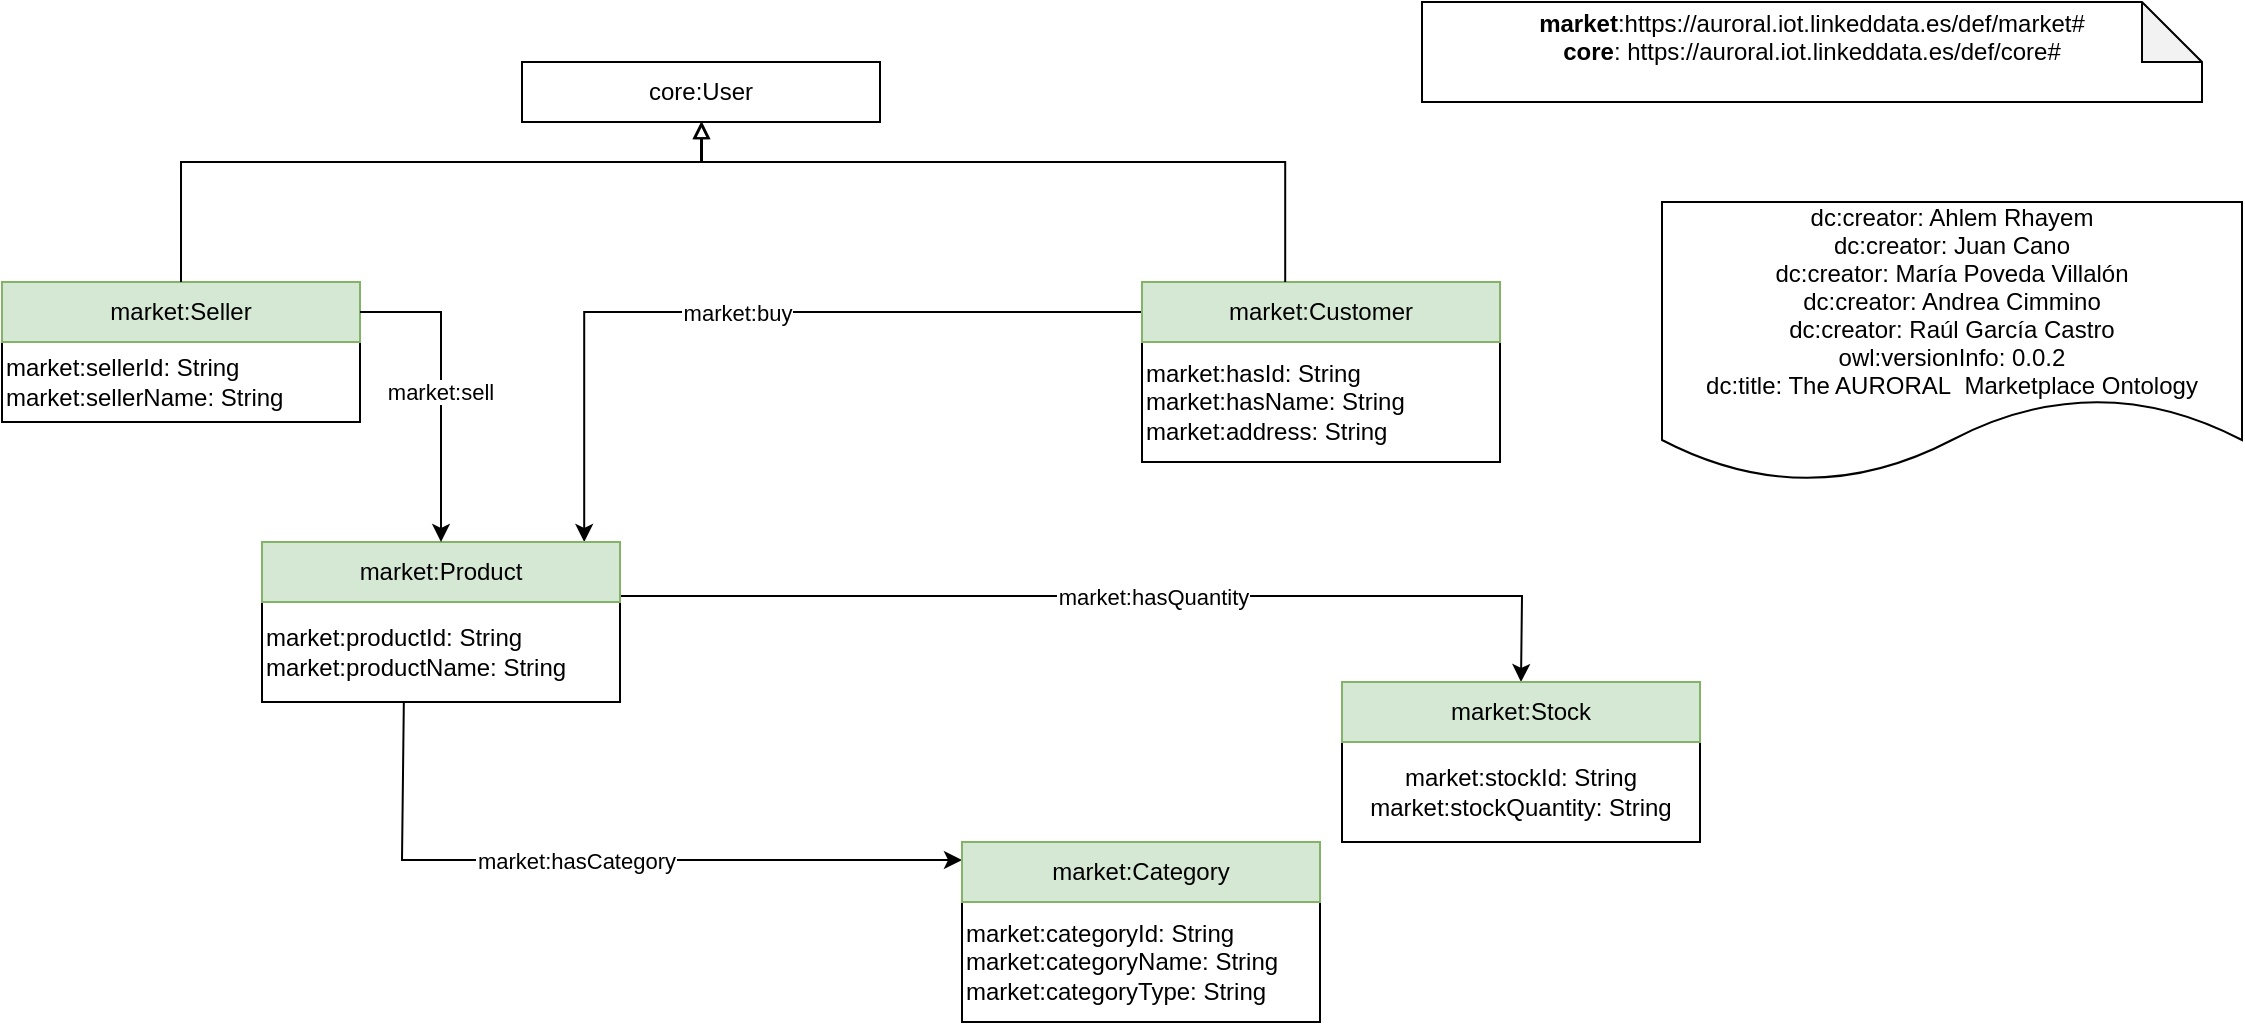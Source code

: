 <mxfile version="13.9.9" type="device"><diagram id="tEXNle_WKHqZQ5hmjCtZ" name="Page-1"><mxGraphModel dx="2980" dy="2962" grid="1" gridSize="10" guides="1" tooltips="1" connect="1" arrows="1" fold="1" page="1" pageScale="1" pageWidth="1654" pageHeight="2336" math="0" shadow="0"><root><mxCell id="0"/><mxCell id="1" parent="0"/><mxCell id="i5nerkvHXK-yTZkJUb-p-18" value="market:buy" style="edgeStyle=orthogonalEdgeStyle;rounded=0;orthogonalLoop=1;jettySize=auto;fontSize=11;endArrow=classic;endFill=1;entryX=0.9;entryY=0;entryDx=0;entryDy=0;" parent="1" source="RWa5MRrbY8D76r_HKVQr-6" target="RWa5MRrbY8D76r_HKVQr-18" edge="1"><mxGeometry x="0.026" relative="1" as="geometry"><mxPoint as="offset"/><mxPoint x="-640" y="110" as="sourcePoint"/><mxPoint x="-880" y="200" as="targetPoint"/><Array as="points"><mxPoint x="-899" y="55"/></Array></mxGeometry></mxCell><mxCell id="i5nerkvHXK-yTZkJUb-p-19" value="market:hasCategory" style="edgeStyle=orthogonalEdgeStyle;rounded=0;orthogonalLoop=1;jettySize=auto;fontSize=11;endArrow=classic;endFill=1;entryX=0;entryY=0.3;entryDx=0;entryDy=0;" parent="1" source="RWa5MRrbY8D76r_HKVQr-18" target="RWa5MRrbY8D76r_HKVQr-21" edge="1"><mxGeometry x="0.059" relative="1" as="geometry"><mxPoint as="offset"/><mxPoint x="-995" y="270" as="sourcePoint"/><mxPoint x="-730" y="410" as="targetPoint"/><Array as="points"><mxPoint x="-990" y="329"/></Array></mxGeometry></mxCell><mxCell id="i5nerkvHXK-yTZkJUb-p-23" value="market:hasQuantity" style="edgeStyle=orthogonalEdgeStyle;rounded=0;orthogonalLoop=1;jettySize=auto;fontSize=11;endArrow=classic;endFill=1;exitX=1;exitY=0.9;exitDx=0;exitDy=0;" parent="1" source="RWa5MRrbY8D76r_HKVQr-18" target="RWa5MRrbY8D76r_HKVQr-12" edge="1"><mxGeometry x="0.081" relative="1" as="geometry"><mxPoint as="offset"/><mxPoint x="-985" y="270" as="sourcePoint"/><mxPoint x="-560" y="290" as="targetPoint"/><Array as="points"><mxPoint x="-430" y="197"/></Array></mxGeometry></mxCell><mxCell id="RWa5MRrbY8D76r_HKVQr-1" value="&lt;div&gt;&lt;b&gt;market&lt;/b&gt;&lt;span&gt;:https://auroral.iot.linkeddata.es/def/market#&lt;/span&gt;&lt;br&gt;&lt;/div&gt;&lt;div&gt;&lt;b&gt;core&lt;/b&gt;:&amp;nbsp;https://auroral.iot.linkeddata.es/def/core#&lt;br&gt;&lt;/div&gt;&lt;div&gt;&lt;br&gt;&lt;/div&gt;" style="shape=note;whiteSpace=wrap;html=1;backgroundOutline=1;darkOpacity=0.05;" parent="1" vertex="1"><mxGeometry x="-480" y="-100" width="390" height="50" as="geometry"/></mxCell><mxCell id="RWa5MRrbY8D76r_HKVQr-2" value="dc:creator: Ahlem Rhayem&#10;dc:creator: Juan Cano&#10;dc:creator: María Poveda Villalón&#10;dc:creator: Andrea Cimmino&#10;dc:creator: Raúl García Castro&#10;owl:versionInfo: 0.0.2&#10;dc:title: The AURORAL  Marketplace Ontology" style="shape=document;boundedLbl=1;" parent="1" vertex="1"><mxGeometry x="-360" width="290" height="140" as="geometry"/></mxCell><mxCell id="RWa5MRrbY8D76r_HKVQr-5" value="market:hasId: String&lt;br&gt;market:hasName: String&lt;br&gt;market:address: String" style="rounded=0;whiteSpace=wrap;html=1;snapToPoint=1;points=[[0.1,0],[0.2,0],[0.3,0],[0.4,0],[0.5,0],[0.6,0],[0.7,0],[0.8,0],[0.9,0],[0,0.1],[0,0.3],[0,0.5],[0,0.7],[0,0.9],[0.1,1],[0.2,1],[0.3,1],[0.4,1],[0.5,1],[0.6,1],[0.7,1],[0.8,1],[0.9,1],[1,0.1],[1,0.3],[1,0.5],[1,0.7],[1,0.9]];align=left;" parent="1" vertex="1"><mxGeometry x="-620" y="70" width="179" height="60" as="geometry"/></mxCell><mxCell id="RWa5MRrbY8D76r_HKVQr-6" value="market:Customer" style="rounded=0;whiteSpace=wrap;html=1;snapToPoint=1;points=[[0.1,0],[0.2,0],[0.3,0],[0.4,0],[0.5,0],[0.6,0],[0.7,0],[0.8,0],[0.9,0],[0,0.1],[0,0.3],[0,0.5],[0,0.7],[0,0.9],[0.1,1],[0.2,1],[0.3,1],[0.4,1],[0.5,1],[0.6,1],[0.7,1],[0.8,1],[0.9,1],[1,0.1],[1,0.3],[1,0.5],[1,0.7],[1,0.9]];fillColor=#d5e8d4;strokeColor=#82b366;" parent="1" vertex="1"><mxGeometry x="-620" y="40.0" width="179" height="30" as="geometry"/></mxCell><mxCell id="RWa5MRrbY8D76r_HKVQr-11" value="market:stockId: String&lt;br&gt;market:stockQuantity: String" style="rounded=0;whiteSpace=wrap;html=1;snapToPoint=1;points=[[0.1,0],[0.2,0],[0.3,0],[0.4,0],[0.5,0],[0.6,0],[0.7,0],[0.8,0],[0.9,0],[0,0.1],[0,0.3],[0,0.5],[0,0.7],[0,0.9],[0.1,1],[0.2,1],[0.3,1],[0.4,1],[0.5,1],[0.6,1],[0.7,1],[0.8,1],[0.9,1],[1,0.1],[1,0.3],[1,0.5],[1,0.7],[1,0.9]];" parent="1" vertex="1"><mxGeometry x="-520" y="270" width="179" height="50" as="geometry"/></mxCell><mxCell id="RWa5MRrbY8D76r_HKVQr-12" value="market:Stock" style="rounded=0;whiteSpace=wrap;html=1;snapToPoint=1;points=[[0.1,0],[0.2,0],[0.3,0],[0.4,0],[0.5,0],[0.6,0],[0.7,0],[0.8,0],[0.9,0],[0,0.1],[0,0.3],[0,0.5],[0,0.7],[0,0.9],[0.1,1],[0.2,1],[0.3,1],[0.4,1],[0.5,1],[0.6,1],[0.7,1],[0.8,1],[0.9,1],[1,0.1],[1,0.3],[1,0.5],[1,0.7],[1,0.9]];fillColor=#d5e8d4;strokeColor=#82b366;" parent="1" vertex="1"><mxGeometry x="-520" y="240.0" width="179" height="30" as="geometry"/></mxCell><mxCell id="RWa5MRrbY8D76r_HKVQr-14" value="market:sellerId: String&lt;br&gt;market:sellerName: String" style="rounded=0;whiteSpace=wrap;html=1;snapToPoint=1;points=[[0.1,0],[0.2,0],[0.3,0],[0.4,0],[0.5,0],[0.6,0],[0.7,0],[0.8,0],[0.9,0],[0,0.1],[0,0.3],[0,0.5],[0,0.7],[0,0.9],[0.1,1],[0.2,1],[0.3,1],[0.4,1],[0.5,1],[0.6,1],[0.7,1],[0.8,1],[0.9,1],[1,0.1],[1,0.3],[1,0.5],[1,0.7],[1,0.9]];align=left;" parent="1" vertex="1"><mxGeometry x="-1190" y="70" width="179" height="40" as="geometry"/></mxCell><mxCell id="RWa5MRrbY8D76r_HKVQr-15" value="market:Seller" style="rounded=0;whiteSpace=wrap;html=1;snapToPoint=1;points=[[0.1,0],[0.2,0],[0.3,0],[0.4,0],[0.5,0],[0.6,0],[0.7,0],[0.8,0],[0.9,0],[0,0.1],[0,0.3],[0,0.5],[0,0.7],[0,0.9],[0.1,1],[0.2,1],[0.3,1],[0.4,1],[0.5,1],[0.6,1],[0.7,1],[0.8,1],[0.9,1],[1,0.1],[1,0.3],[1,0.5],[1,0.7],[1,0.9]];fillColor=#d5e8d4;strokeColor=#82b366;" parent="1" vertex="1"><mxGeometry x="-1190" y="40.0" width="179" height="30" as="geometry"/></mxCell><mxCell id="RWa5MRrbY8D76r_HKVQr-17" value="market:productId: String&lt;br&gt;market:productName: String" style="rounded=0;whiteSpace=wrap;html=1;snapToPoint=1;points=[[0.1,0],[0.2,0],[0.3,0],[0.4,0],[0.5,0],[0.6,0],[0.7,0],[0.8,0],[0.9,0],[0,0.1],[0,0.3],[0,0.5],[0,0.7],[0,0.9],[0.1,1],[0.2,1],[0.3,1],[0.4,1],[0.5,1],[0.6,1],[0.7,1],[0.8,1],[0.9,1],[1,0.1],[1,0.3],[1,0.5],[1,0.7],[1,0.9]];align=left;" parent="1" vertex="1"><mxGeometry x="-1060" y="200" width="179" height="50" as="geometry"/></mxCell><mxCell id="RWa5MRrbY8D76r_HKVQr-18" value="market:Product" style="rounded=0;whiteSpace=wrap;html=1;snapToPoint=1;points=[[0.1,0],[0.2,0],[0.3,0],[0.4,0],[0.5,0],[0.6,0],[0.7,0],[0.8,0],[0.9,0],[0,0.1],[0,0.3],[0,0.5],[0,0.7],[0,0.9],[0.1,1],[0.2,1],[0.3,1],[0.4,1],[0.5,1],[0.6,1],[0.7,1],[0.8,1],[0.9,1],[1,0.1],[1,0.3],[1,0.5],[1,0.7],[1,0.9]];fillColor=#d5e8d4;strokeColor=#82b366;" parent="1" vertex="1"><mxGeometry x="-1060" y="170.0" width="179" height="30" as="geometry"/></mxCell><mxCell id="RWa5MRrbY8D76r_HKVQr-20" value="market:categoryId: String&lt;br&gt;market:categoryName: String&lt;br&gt;market:categoryType: String" style="rounded=0;whiteSpace=wrap;html=1;snapToPoint=1;points=[[0.1,0],[0.2,0],[0.3,0],[0.4,0],[0.5,0],[0.6,0],[0.7,0],[0.8,0],[0.9,0],[0,0.1],[0,0.3],[0,0.5],[0,0.7],[0,0.9],[0.1,1],[0.2,1],[0.3,1],[0.4,1],[0.5,1],[0.6,1],[0.7,1],[0.8,1],[0.9,1],[1,0.1],[1,0.3],[1,0.5],[1,0.7],[1,0.9]];align=left;" parent="1" vertex="1"><mxGeometry x="-710" y="350" width="179" height="60" as="geometry"/></mxCell><mxCell id="RWa5MRrbY8D76r_HKVQr-21" value="market:Category" style="rounded=0;whiteSpace=wrap;html=1;snapToPoint=1;points=[[0.1,0],[0.2,0],[0.3,0],[0.4,0],[0.5,0],[0.6,0],[0.7,0],[0.8,0],[0.9,0],[0,0.1],[0,0.3],[0,0.5],[0,0.7],[0,0.9],[0.1,1],[0.2,1],[0.3,1],[0.4,1],[0.5,1],[0.6,1],[0.7,1],[0.8,1],[0.9,1],[1,0.1],[1,0.3],[1,0.5],[1,0.7],[1,0.9]];fillColor=#d5e8d4;strokeColor=#82b366;" parent="1" vertex="1"><mxGeometry x="-710" y="320.0" width="179" height="30" as="geometry"/></mxCell><mxCell id="RUqfULRkDDjHXAzUnsFt-1" value="market:sell" style="edgeStyle=orthogonalEdgeStyle;rounded=0;orthogonalLoop=1;jettySize=auto;fontSize=11;endArrow=classic;endFill=1;entryX=0.5;entryY=0;entryDx=0;entryDy=0;" parent="1" source="RWa5MRrbY8D76r_HKVQr-15" target="RWa5MRrbY8D76r_HKVQr-18" edge="1"><mxGeometry x="0.026" relative="1" as="geometry"><mxPoint as="offset"/><mxPoint x="-722.1" y="-40" as="sourcePoint"/><mxPoint x="-1011.0" y="55" as="targetPoint"/><Array as="points"><mxPoint x="-970" y="55"/></Array></mxGeometry></mxCell><mxCell id="nxNmkonJkLa2d9HgvvYY-1" value="core:User" style="rounded=0;whiteSpace=wrap;html=1;snapToPoint=1;points=[[0.1,0],[0.2,0],[0.3,0],[0.4,0],[0.5,0],[0.6,0],[0.7,0],[0.8,0],[0.9,0],[0,0.1],[0,0.3],[0,0.5],[0,0.7],[0,0.9],[0.1,1],[0.2,1],[0.3,1],[0.4,1],[0.5,1],[0.6,1],[0.7,1],[0.8,1],[0.9,1],[1,0.1],[1,0.3],[1,0.5],[1,0.7],[1,0.9]];" vertex="1" parent="1"><mxGeometry x="-930" y="-70.0" width="179" height="30" as="geometry"/></mxCell><mxCell id="nxNmkonJkLa2d9HgvvYY-2" style="edgeStyle=orthogonalEdgeStyle;rounded=0;orthogonalLoop=1;jettySize=auto;html=1;fontSize=11;endArrow=block;endFill=0;exitX=0.4;exitY=0;exitDx=0;exitDy=0;" edge="1" parent="1" source="RWa5MRrbY8D76r_HKVQr-6"><mxGeometry relative="1" as="geometry"><mxPoint x="-756" y="10" as="sourcePoint"/><mxPoint x="-840" y="-40" as="targetPoint"/><Array as="points"><mxPoint x="-548" y="-20"/><mxPoint x="-840" y="-20"/></Array></mxGeometry></mxCell><mxCell id="nxNmkonJkLa2d9HgvvYY-3" style="edgeStyle=orthogonalEdgeStyle;rounded=0;orthogonalLoop=1;jettySize=auto;html=1;fontSize=11;endArrow=block;endFill=0;exitX=0.5;exitY=0;exitDx=0;exitDy=0;entryX=0.5;entryY=1;entryDx=0;entryDy=0;" edge="1" parent="1" source="RWa5MRrbY8D76r_HKVQr-15" target="nxNmkonJkLa2d9HgvvYY-1"><mxGeometry relative="1" as="geometry"><mxPoint x="-881.0" y="20" as="sourcePoint"/><mxPoint x="-1172.6" y="-60" as="targetPoint"/><Array as="points"><mxPoint x="-1100" y="-20"/><mxPoint x="-840" y="-20"/></Array></mxGeometry></mxCell></root></mxGraphModel></diagram></mxfile>